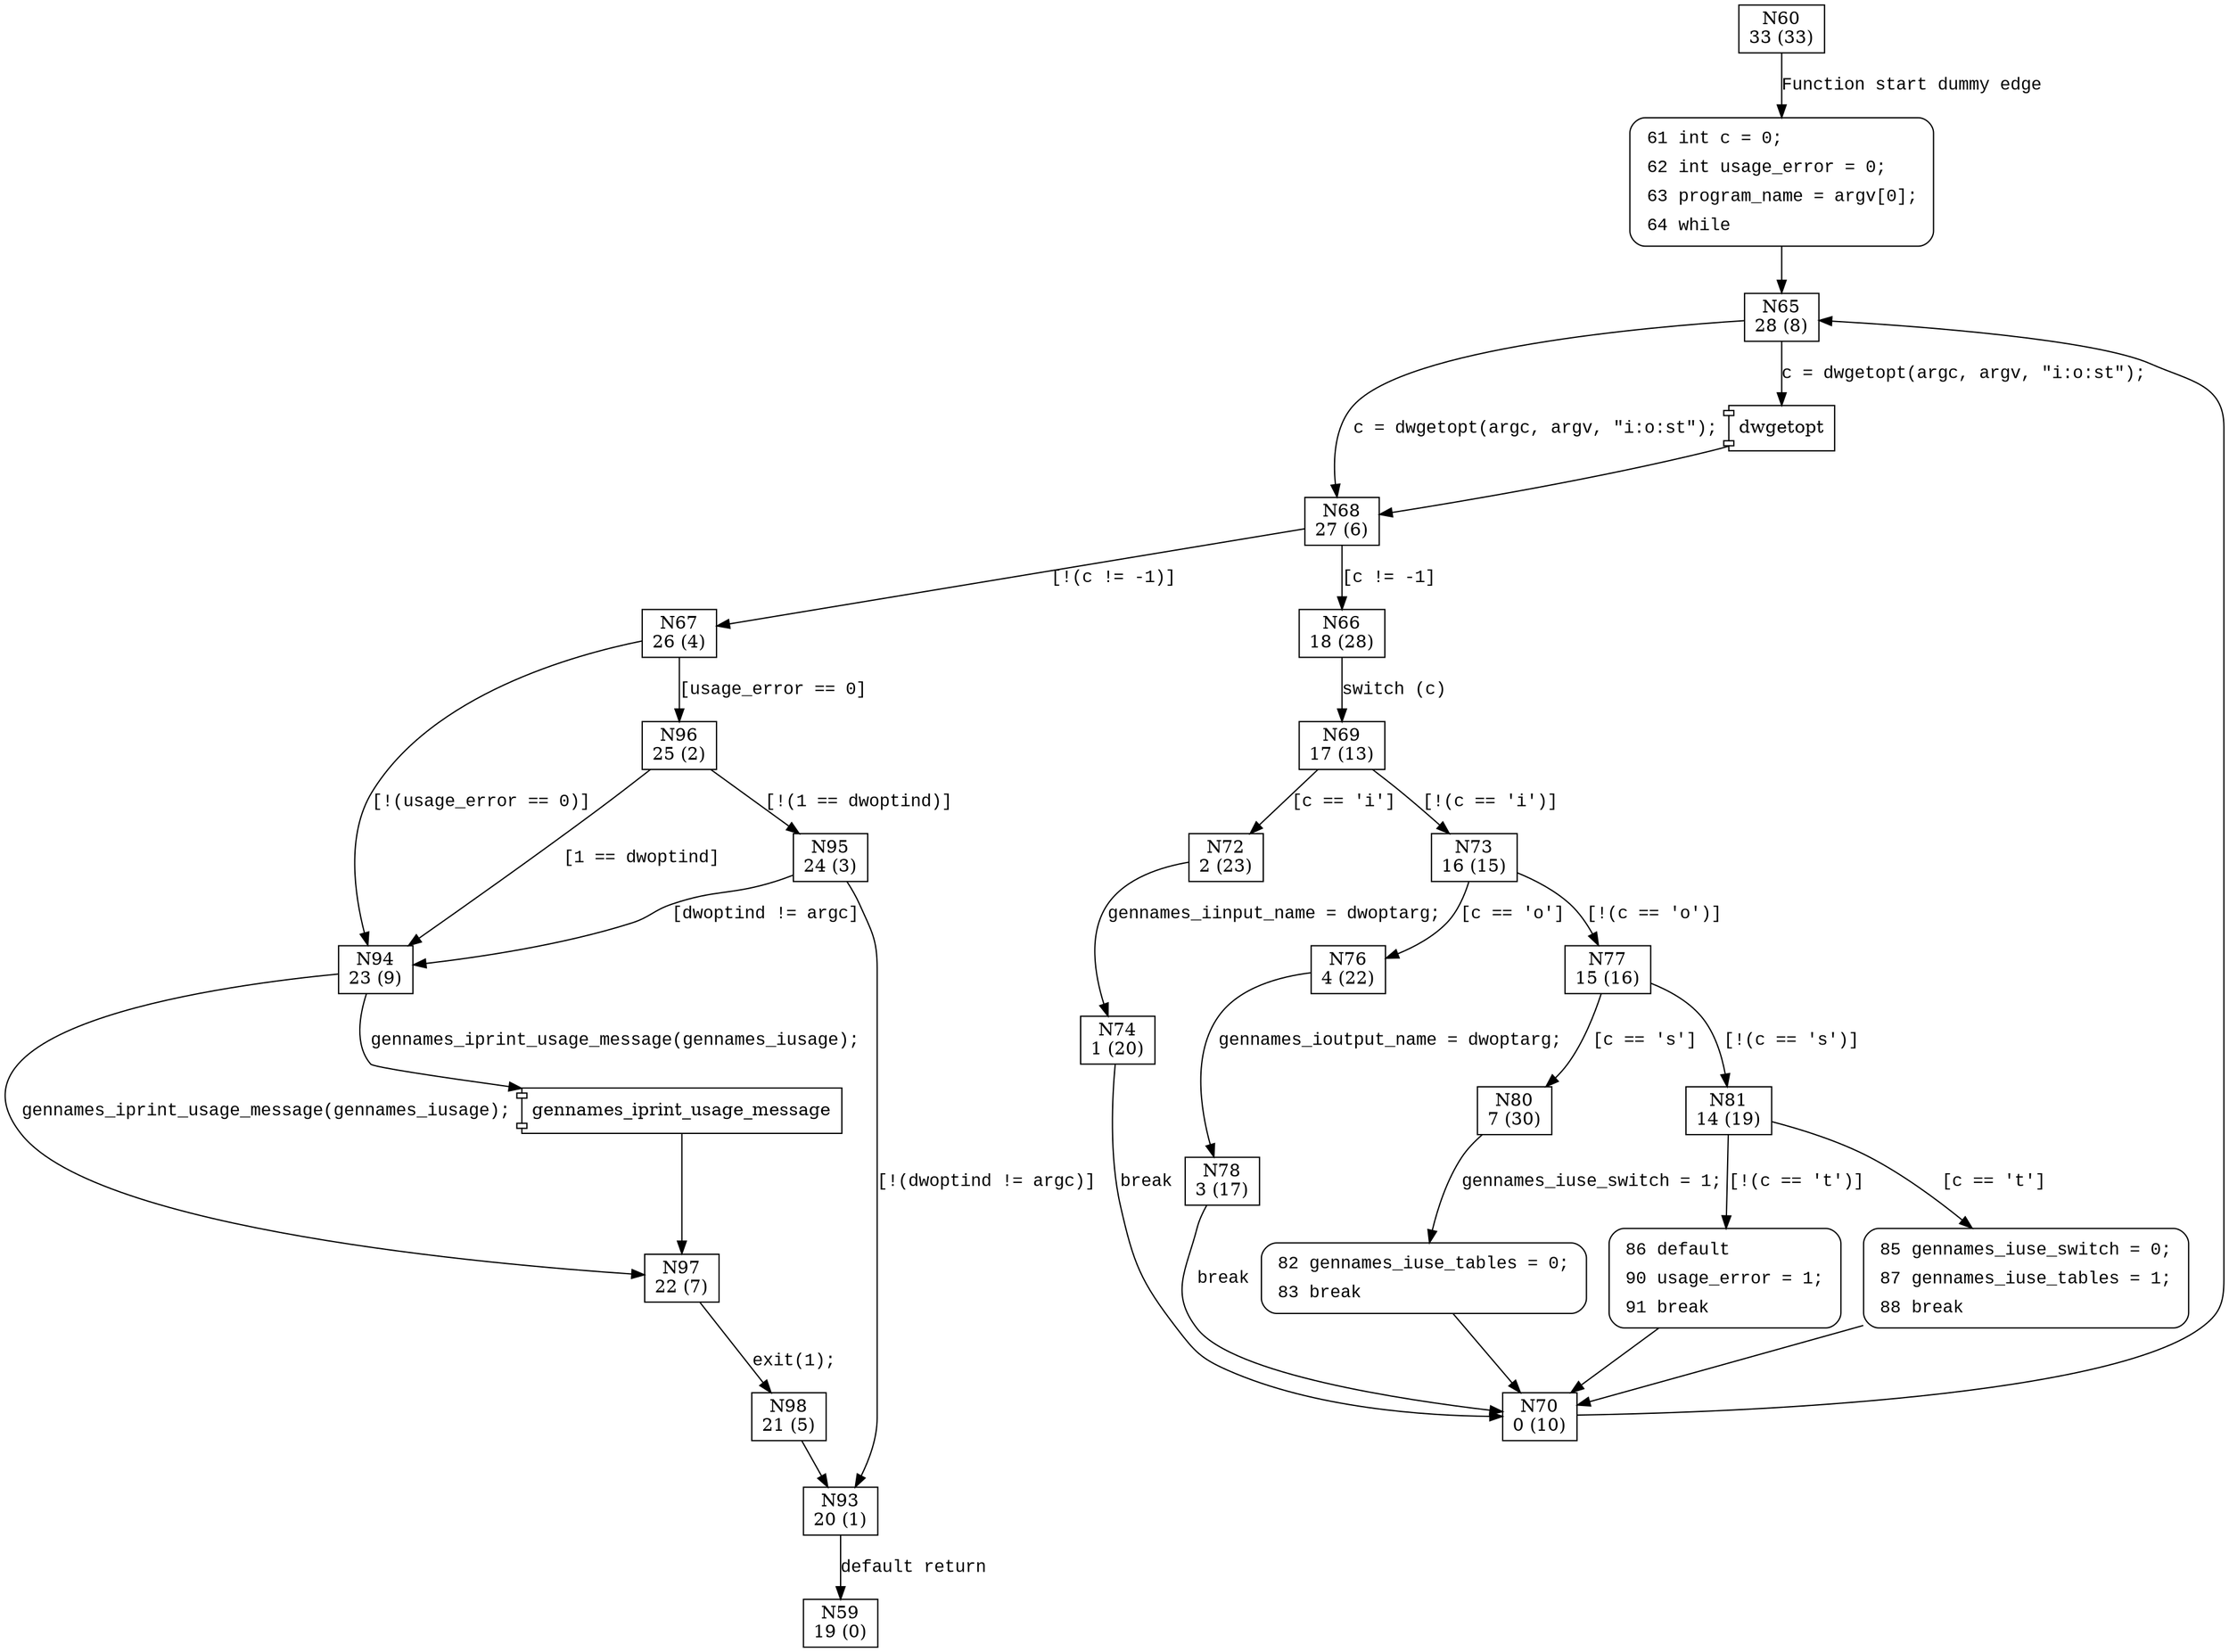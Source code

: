 digraph gennames_iprocess_args {
60 [shape="box" label="N60\n33 (33)"]
61 [shape="box" label="N61\n32 (29)"]
65 [shape="box" label="N65\n28 (8)"]
68 [shape="box" label="N68\n27 (6)"]
66 [shape="box" label="N66\n18 (28)"]
67 [shape="box" label="N67\n26 (4)"]
96 [shape="box" label="N96\n25 (2)"]
94 [shape="box" label="N94\n23 (9)"]
97 [shape="box" label="N97\n22 (7)"]
98 [shape="box" label="N98\n21 (5)"]
93 [shape="box" label="N93\n20 (1)"]
59 [shape="box" label="N59\n19 (0)"]
95 [shape="box" label="N95\n24 (3)"]
69 [shape="box" label="N69\n17 (13)"]
72 [shape="box" label="N72\n2 (23)"]
73 [shape="box" label="N73\n16 (15)"]
76 [shape="box" label="N76\n4 (22)"]
77 [shape="box" label="N77\n15 (16)"]
80 [shape="box" label="N80\n7 (30)"]
81 [shape="box" label="N81\n14 (19)"]
85 [shape="box" label="N85\n10 (31)"]
86 [shape="box" label="N86\n13 (32)"]
70 [shape="box" label="N70\n0 (10)"]
82 [shape="box" label="N82\n6 (25)"]
78 [shape="box" label="N78\n3 (17)"]
74 [shape="box" label="N74\n1 (20)"]
61 [style="filled,bold" penwidth="1" fillcolor="white" fontname="Courier New" shape="Mrecord" label=<<table border="0" cellborder="0" cellpadding="3" bgcolor="white"><tr><td align="right">61</td><td align="left">int c = 0;</td></tr><tr><td align="right">62</td><td align="left">int usage_error = 0;</td></tr><tr><td align="right">63</td><td align="left">program_name = argv[0];</td></tr><tr><td align="right">64</td><td align="left">while</td></tr></table>>]
61 -> 65[label=""]
86 [style="filled,bold" penwidth="1" fillcolor="white" fontname="Courier New" shape="Mrecord" label=<<table border="0" cellborder="0" cellpadding="3" bgcolor="white"><tr><td align="right">86</td><td align="left">default</td></tr><tr><td align="right">90</td><td align="left">usage_error = 1;</td></tr><tr><td align="right">91</td><td align="left">break</td></tr></table>>]
86 -> 70[label=""]
85 [style="filled,bold" penwidth="1" fillcolor="white" fontname="Courier New" shape="Mrecord" label=<<table border="0" cellborder="0" cellpadding="3" bgcolor="white"><tr><td align="right">85</td><td align="left">gennames_iuse_switch = 0;</td></tr><tr><td align="right">87</td><td align="left">gennames_iuse_tables = 1;</td></tr><tr><td align="right">88</td><td align="left">break</td></tr></table>>]
85 -> 70[label=""]
82 [style="filled,bold" penwidth="1" fillcolor="white" fontname="Courier New" shape="Mrecord" label=<<table border="0" cellborder="0" cellpadding="3" bgcolor="white"><tr><td align="right">82</td><td align="left">gennames_iuse_tables = 0;</td></tr><tr><td align="right">83</td><td align="left">break</td></tr></table>>]
82 -> 70[label=""]
60 -> 61 [label="Function start dummy edge" fontname="Courier New"]
100010 [shape="component" label="dwgetopt"]
65 -> 100010 [label="c = dwgetopt(argc, argv, \"i:o:st\");" fontname="Courier New"]
100010 -> 68 [label="" fontname="Courier New"]
65 -> 68 [label="c = dwgetopt(argc, argv, \"i:o:st\");" fontname="Courier New"]
68 -> 66 [label="[c != -1]" fontname="Courier New"]
68 -> 67 [label="[!(c != -1)]" fontname="Courier New"]
67 -> 96 [label="[usage_error == 0]" fontname="Courier New"]
67 -> 94 [label="[!(usage_error == 0)]" fontname="Courier New"]
100011 [shape="component" label="gennames_iprint_usage_message"]
94 -> 100011 [label="gennames_iprint_usage_message(gennames_iusage);" fontname="Courier New"]
100011 -> 97 [label="" fontname="Courier New"]
94 -> 97 [label="gennames_iprint_usage_message(gennames_iusage);" fontname="Courier New"]
97 -> 98 [label="exit(1);" fontname="Courier New"]
93 -> 59 [label="default return" fontname="Courier New"]
96 -> 94 [label="[1 == dwoptind]" fontname="Courier New"]
96 -> 95 [label="[!(1 == dwoptind)]" fontname="Courier New"]
95 -> 94 [label="[dwoptind != argc]" fontname="Courier New"]
95 -> 93 [label="[!(dwoptind != argc)]" fontname="Courier New"]
69 -> 72 [label="[c == 'i']" fontname="Courier New"]
69 -> 73 [label="[!(c == 'i')]" fontname="Courier New"]
73 -> 76 [label="[c == 'o']" fontname="Courier New"]
73 -> 77 [label="[!(c == 'o')]" fontname="Courier New"]
77 -> 80 [label="[c == 's']" fontname="Courier New"]
77 -> 81 [label="[!(c == 's')]" fontname="Courier New"]
81 -> 85 [label="[c == 't']" fontname="Courier New"]
81 -> 86 [label="[!(c == 't')]" fontname="Courier New"]
70 -> 65 [label="" fontname="Courier New"]
80 -> 82 [label="gennames_iuse_switch = 1;" fontname="Courier New"]
76 -> 78 [label="gennames_ioutput_name = dwoptarg;" fontname="Courier New"]
72 -> 74 [label="gennames_iinput_name = dwoptarg;" fontname="Courier New"]
98 -> 93 [label="" fontname="Courier New"]
66 -> 69 [label="switch (c)" fontname="Courier New"]
78 -> 70 [label="break" fontname="Courier New"]
74 -> 70 [label="break" fontname="Courier New"]
}